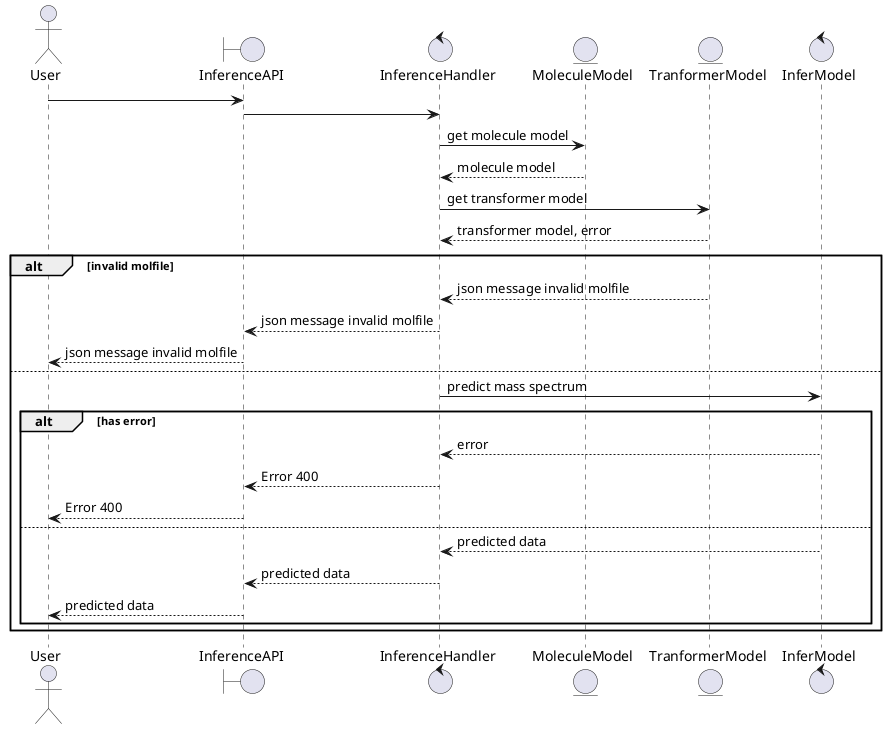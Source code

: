 @startuml PredictMassSpectrum
' Endpoint: /predict/ms [POST]
' Endpoint: /api/v1/chemspectra/predict/ms [POST]

actor       User
boundary    InferenceAPI
control     InferenceHandler
entity      MoleculeModel
entity      TranformerModel
control     InferModel

User -> InferenceAPI
InferenceAPI -> InferenceHandler
InferenceHandler -> MoleculeModel: get molecule model
MoleculeModel --> InferenceHandler: molecule model
InferenceHandler -> TranformerModel: get transformer model
TranformerModel --> InferenceHandler: transformer model, error

alt invalid molfile
    TranformerModel --> InferenceHandler: json message invalid molfile
    InferenceHandler --> InferenceAPI: json message invalid molfile
    InferenceAPI --> User: json message invalid molfile
else
    InferenceHandler -> InferModel: predict mass spectrum
    alt has error
        InferModel --> InferenceHandler: error
        InferenceHandler --> InferenceAPI: Error 400
        InferenceAPI --> User: Error 400
    else
        InferModel --> InferenceHandler: predicted data
        InferenceHandler --> InferenceAPI: predicted data
        InferenceAPI --> User: predicted data
    end
end




    

@enduml